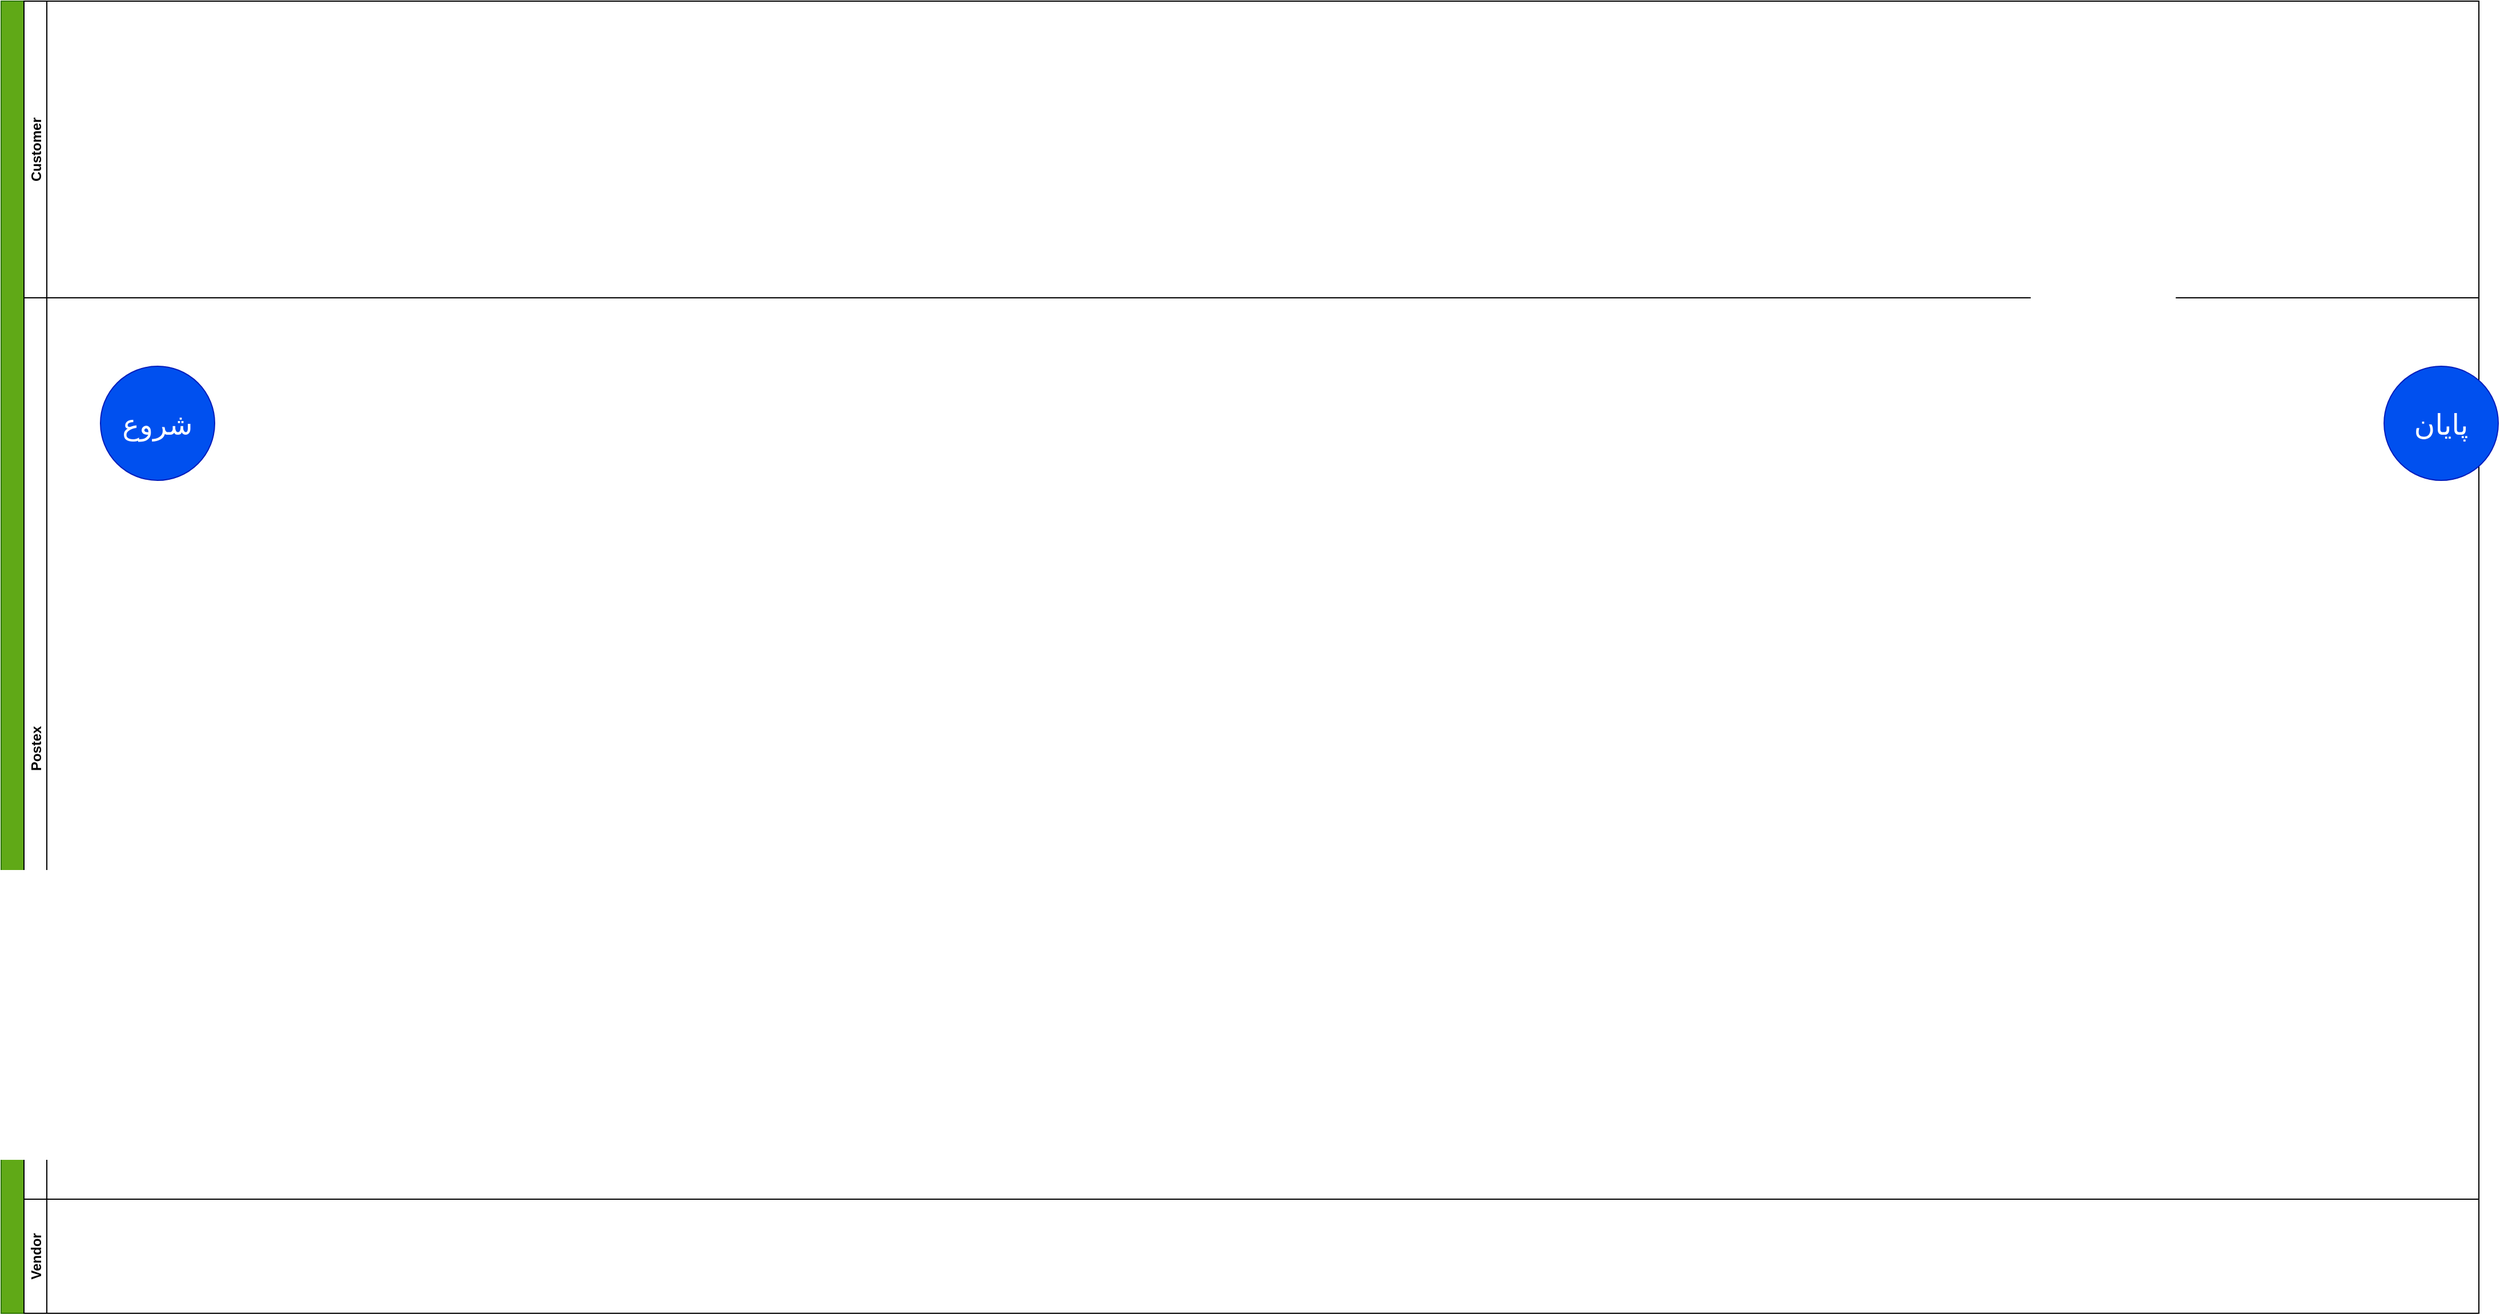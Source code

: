<mxfile>
    <diagram id="sR2jo2sd7JFA5nSFw-Vo" name="Page-1">
        <mxGraphModel dx="1612" dy="1134" grid="1" gridSize="10" guides="1" tooltips="1" connect="1" arrows="1" fold="1" page="1" pageScale="1" pageWidth="2336" pageHeight="1654" math="0" shadow="0">
            <root>
                <mxCell id="0"/>
                <mxCell id="1" parent="0"/>
                <mxCell id="2" value=" " style="swimlane;childLayout=stackLayout;resizeParent=1;resizeParentMax=0;horizontal=0;startSize=20;horizontalStack=0;fillColor=#60a917;strokeColor=#2D7600;fontColor=#ffffff;fontSize=13;" vertex="1" parent="1">
                    <mxGeometry x="83" y="80" width="2170" height="1150" as="geometry"/>
                </mxCell>
                <mxCell id="3" value="Customer" style="swimlane;startSize=20;horizontal=0;" vertex="1" parent="2">
                    <mxGeometry x="20" width="2150" height="260" as="geometry"/>
                </mxCell>
                <mxCell id="4" value="Postex" style="swimlane;startSize=20;horizontal=0;" vertex="1" parent="2">
                    <mxGeometry x="20" y="260" width="2150" height="790" as="geometry"/>
                </mxCell>
                <mxCell id="6" value="&lt;font style=&quot;font-size: 25px&quot;&gt;شروع&lt;/font&gt;" style="ellipse;whiteSpace=wrap;html=1;aspect=fixed;fillColor=#0050ef;strokeColor=#001DBC;fontColor=#ffffff;" vertex="1" parent="4">
                    <mxGeometry x="67" y="60" width="100" height="100" as="geometry"/>
                </mxCell>
                <mxCell id="7" value="&lt;font style=&quot;font-size: 25px&quot;&gt;پایان&lt;/font&gt;" style="ellipse;whiteSpace=wrap;html=1;aspect=fixed;fillColor=#0050ef;strokeColor=#001DBC;fontColor=#ffffff;" vertex="1" parent="4">
                    <mxGeometry x="2067" y="60" width="100" height="100" as="geometry"/>
                </mxCell>
                <mxCell id="39" value="Vendor" style="swimlane;startSize=20;horizontal=0;" vertex="1" parent="2">
                    <mxGeometry x="20" y="1050" width="2150" height="100" as="geometry"/>
                </mxCell>
            </root>
        </mxGraphModel>
    </diagram>
</mxfile>